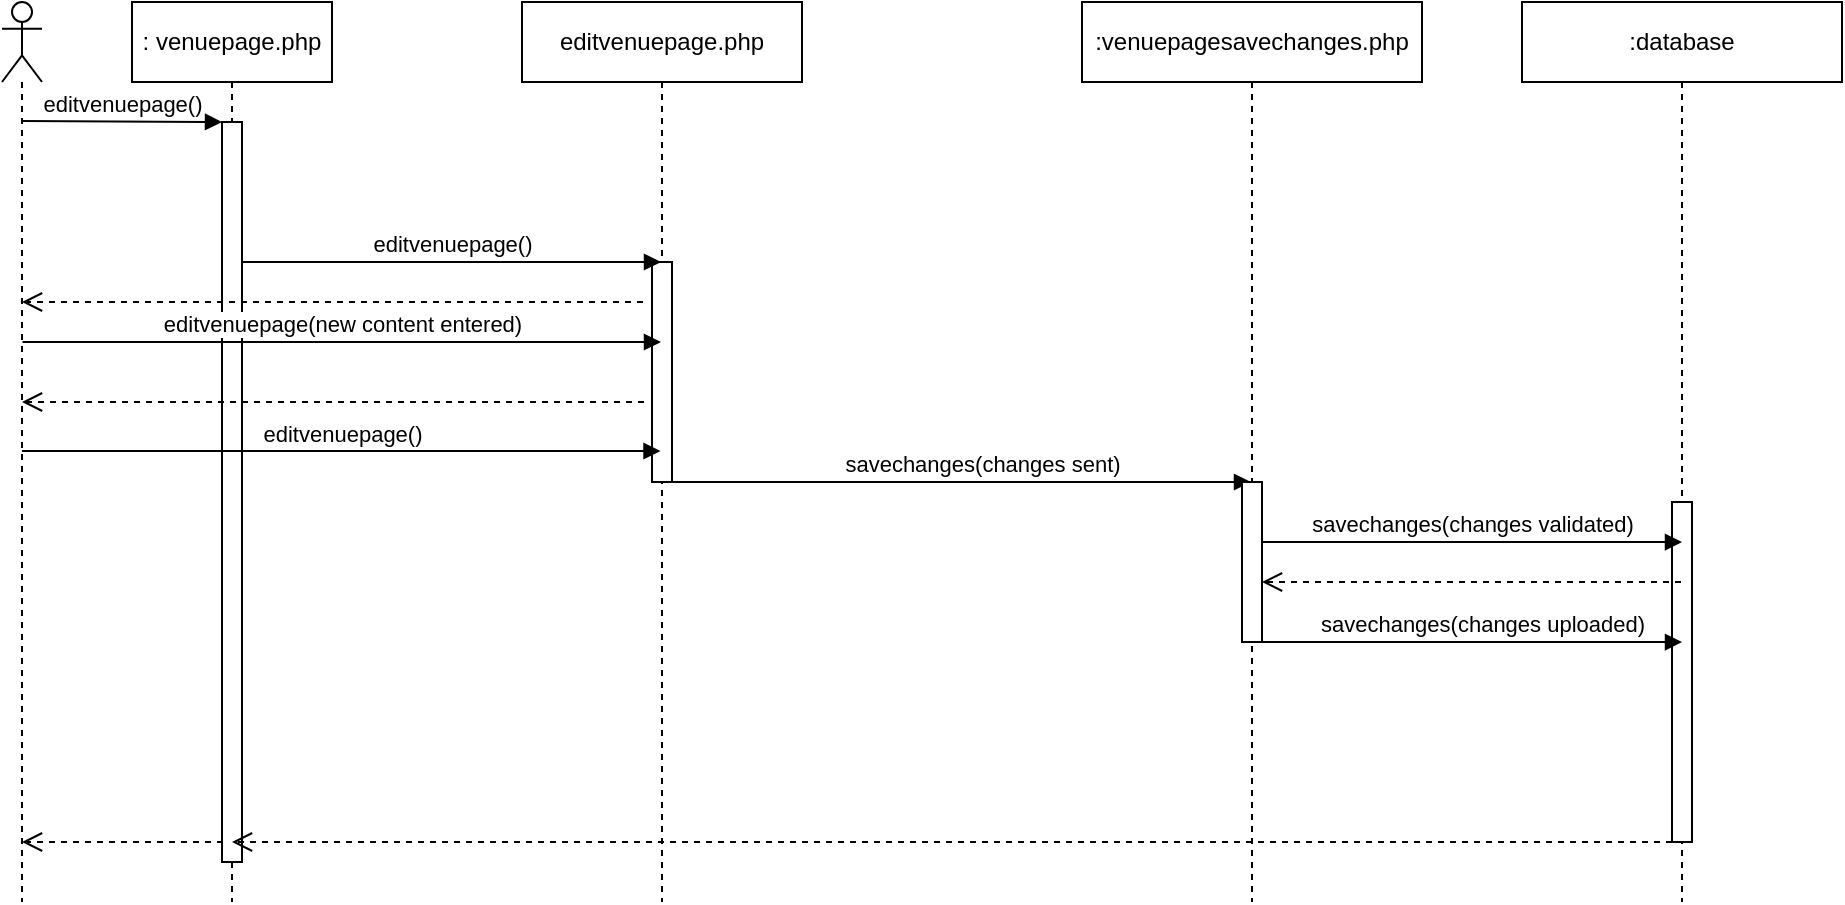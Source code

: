 <mxfile version="12.9.2" type="device"><diagram id="dncLXHc5E6ELAqPXn83B" name="Page-1"><mxGraphModel dx="1422" dy="713" grid="1" gridSize="10" guides="1" tooltips="1" connect="1" arrows="1" fold="1" page="1" pageScale="1" pageWidth="850" pageHeight="1100" math="0" shadow="0"><root><mxCell id="0"/><mxCell id="1" parent="0"/><mxCell id="cMiWQIz0ZTVuiOEfMYi3-2" value="&lt;font style=&quot;vertical-align: inherit&quot;&gt;&lt;font style=&quot;vertical-align: inherit&quot;&gt;: venuepage.php&lt;/font&gt;&lt;/font&gt;" style="shape=umlLifeline;perimeter=lifelinePerimeter;whiteSpace=wrap;html=1;container=1;collapsible=0;recursiveResize=0;outlineConnect=0;" parent="1" vertex="1"><mxGeometry x="105" y="190" width="100" height="450" as="geometry"/></mxCell><mxCell id="cMiWQIz0ZTVuiOEfMYi3-3" value="" style="html=1;points=[];perimeter=orthogonalPerimeter;" parent="cMiWQIz0ZTVuiOEfMYi3-2" vertex="1"><mxGeometry x="45" y="60" width="10" height="370" as="geometry"/></mxCell><mxCell id="cMiWQIz0ZTVuiOEfMYi3-6" value=":database" style="shape=umlLifeline;perimeter=lifelinePerimeter;whiteSpace=wrap;html=1;container=1;collapsible=0;recursiveResize=0;outlineConnect=0;" parent="1" vertex="1"><mxGeometry x="800" y="190" width="160" height="450" as="geometry"/></mxCell><mxCell id="cMiWQIz0ZTVuiOEfMYi3-7" value="" style="html=1;points=[];perimeter=orthogonalPerimeter;" parent="cMiWQIz0ZTVuiOEfMYi3-6" vertex="1"><mxGeometry x="75" y="250" width="10" height="170" as="geometry"/></mxCell><mxCell id="cMiWQIz0ZTVuiOEfMYi3-8" value="&lt;font style=&quot;vertical-align: inherit&quot;&gt;&lt;font style=&quot;vertical-align: inherit&quot;&gt;editvenuepage.php&lt;/font&gt;&lt;/font&gt;" style="shape=umlLifeline;perimeter=lifelinePerimeter;whiteSpace=wrap;html=1;container=1;collapsible=0;recursiveResize=0;outlineConnect=0;" parent="1" vertex="1"><mxGeometry x="300" y="190" width="140" height="450" as="geometry"/></mxCell><mxCell id="cMiWQIz0ZTVuiOEfMYi3-9" value="" style="html=1;points=[];perimeter=orthogonalPerimeter;" parent="cMiWQIz0ZTVuiOEfMYi3-8" vertex="1"><mxGeometry x="65" y="130" width="10" height="110" as="geometry"/></mxCell><mxCell id="cMiWQIz0ZTVuiOEfMYi3-10" value="&lt;font style=&quot;vertical-align: inherit&quot;&gt;&lt;font style=&quot;vertical-align: inherit&quot;&gt;editvenuepage()&lt;/font&gt;&lt;/font&gt;" style="html=1;verticalAlign=bottom;endArrow=block;" parent="1" target="cMiWQIz0ZTVuiOEfMYi3-8" edge="1"><mxGeometry width="80" relative="1" as="geometry"><mxPoint x="160" y="320" as="sourcePoint"/><mxPoint x="240" y="320" as="targetPoint"/></mxGeometry></mxCell><mxCell id="cMiWQIz0ZTVuiOEfMYi3-15" value="savechanges(changes sent)" style="html=1;verticalAlign=bottom;endArrow=block;" parent="1" target="ht-FkHnPnXGKkrtkK_Po-2" edge="1"><mxGeometry x="0.087" width="80" relative="1" as="geometry"><mxPoint x="370" y="430" as="sourcePoint"/><mxPoint x="560" y="430" as="targetPoint"/><mxPoint as="offset"/></mxGeometry></mxCell><mxCell id="ht-FkHnPnXGKkrtkK_Po-1" value="" style="shape=umlLifeline;participant=umlActor;perimeter=lifelinePerimeter;whiteSpace=wrap;html=1;container=1;collapsible=0;recursiveResize=0;verticalAlign=top;spacingTop=36;labelBackgroundColor=#ffffff;outlineConnect=0;" parent="1" vertex="1"><mxGeometry x="40" y="190" width="20" height="450" as="geometry"/></mxCell><mxCell id="ht-FkHnPnXGKkrtkK_Po-2" value=":venuepagesavechanges.php" style="shape=umlLifeline;perimeter=lifelinePerimeter;whiteSpace=wrap;html=1;container=1;collapsible=0;recursiveResize=0;outlineConnect=0;" parent="1" vertex="1"><mxGeometry x="580" y="190" width="170" height="450" as="geometry"/></mxCell><mxCell id="ht-FkHnPnXGKkrtkK_Po-3" value="" style="html=1;points=[];perimeter=orthogonalPerimeter;" parent="1" vertex="1"><mxGeometry x="660" y="430" width="10" height="80" as="geometry"/></mxCell><mxCell id="ht-FkHnPnXGKkrtkK_Po-4" value="savechanges(changes uploaded)" style="html=1;verticalAlign=bottom;endArrow=block;entryX=0.5;entryY=0.412;entryDx=0;entryDy=0;entryPerimeter=0;" parent="1" target="cMiWQIz0ZTVuiOEfMYi3-7" edge="1"><mxGeometry x="0.048" width="80" relative="1" as="geometry"><mxPoint x="670" y="510" as="sourcePoint"/><mxPoint x="870" y="510" as="targetPoint"/><mxPoint as="offset"/></mxGeometry></mxCell><mxCell id="ht-FkHnPnXGKkrtkK_Po-7" value="&lt;font style=&quot;vertical-align: inherit&quot;&gt;&lt;font style=&quot;vertical-align: inherit&quot;&gt;editvenuepage()&lt;/font&gt;&lt;/font&gt;" style="html=1;verticalAlign=bottom;endArrow=block;" parent="1" edge="1"><mxGeometry width="80" relative="1" as="geometry"><mxPoint x="50.5" y="249.5" as="sourcePoint"/><mxPoint x="150" y="250" as="targetPoint"/></mxGeometry></mxCell><mxCell id="mlV4BchacNYcdlwrgIuB-3" value="" style="html=1;verticalAlign=bottom;endArrow=open;dashed=1;endSize=8;" parent="1" target="ht-FkHnPnXGKkrtkK_Po-1" edge="1"><mxGeometry relative="1" as="geometry"><mxPoint x="360.5" y="340" as="sourcePoint"/><mxPoint x="260" y="340" as="targetPoint"/></mxGeometry></mxCell><mxCell id="mlV4BchacNYcdlwrgIuB-4" value="&lt;font style=&quot;vertical-align: inherit&quot;&gt;&lt;font style=&quot;vertical-align: inherit&quot;&gt;editvenuepage(new content entered)&lt;/font&gt;&lt;/font&gt;" style="html=1;verticalAlign=bottom;endArrow=block;" parent="1" target="cMiWQIz0ZTVuiOEfMYi3-8" edge="1"><mxGeometry width="80" relative="1" as="geometry"><mxPoint x="50.25" y="360" as="sourcePoint"/><mxPoint x="259.75" y="360" as="targetPoint"/></mxGeometry></mxCell><mxCell id="mlV4BchacNYcdlwrgIuB-5" value="" style="html=1;verticalAlign=bottom;endArrow=open;dashed=1;endSize=8;" parent="1" edge="1"><mxGeometry relative="1" as="geometry"><mxPoint x="361" y="390" as="sourcePoint"/><mxPoint x="50" y="390" as="targetPoint"/></mxGeometry></mxCell><mxCell id="mlV4BchacNYcdlwrgIuB-6" value="&lt;font style=&quot;vertical-align: inherit&quot;&gt;&lt;font style=&quot;vertical-align: inherit&quot;&gt;editvenuepage()&lt;/font&gt;&lt;/font&gt;" style="html=1;verticalAlign=bottom;endArrow=block;" parent="1" edge="1"><mxGeometry width="80" relative="1" as="geometry"><mxPoint x="50" y="414.5" as="sourcePoint"/><mxPoint x="369.25" y="414.5" as="targetPoint"/></mxGeometry></mxCell><mxCell id="mlV4BchacNYcdlwrgIuB-7" value="" style="html=1;verticalAlign=bottom;endArrow=open;dashed=1;endSize=8;" parent="1" target="cMiWQIz0ZTVuiOEfMYi3-2" edge="1"><mxGeometry relative="1" as="geometry"><mxPoint x="881" y="610" as="sourcePoint"/><mxPoint x="570" y="610" as="targetPoint"/></mxGeometry></mxCell><mxCell id="mlV4BchacNYcdlwrgIuB-8" value="" style="html=1;verticalAlign=bottom;endArrow=open;dashed=1;endSize=8;" parent="1" edge="1"><mxGeometry relative="1" as="geometry"><mxPoint x="150.5" y="610" as="sourcePoint"/><mxPoint x="50" y="610" as="targetPoint"/></mxGeometry></mxCell><mxCell id="7WDB0zgcxfrbMpFKmWse-1" value="savechanges(changes validated)" style="html=1;verticalAlign=bottom;endArrow=block;entryX=0.5;entryY=0.412;entryDx=0;entryDy=0;entryPerimeter=0;" parent="1" edge="1"><mxGeometry width="80" relative="1" as="geometry"><mxPoint x="670" y="460" as="sourcePoint"/><mxPoint x="880" y="460.04" as="targetPoint"/></mxGeometry></mxCell><mxCell id="7WDB0zgcxfrbMpFKmWse-2" value="" style="html=1;verticalAlign=bottom;endArrow=open;dashed=1;endSize=8;" parent="1" source="cMiWQIz0ZTVuiOEfMYi3-6" edge="1"><mxGeometry relative="1" as="geometry"><mxPoint x="750" y="480" as="sourcePoint"/><mxPoint x="670" y="480" as="targetPoint"/></mxGeometry></mxCell></root></mxGraphModel></diagram></mxfile>